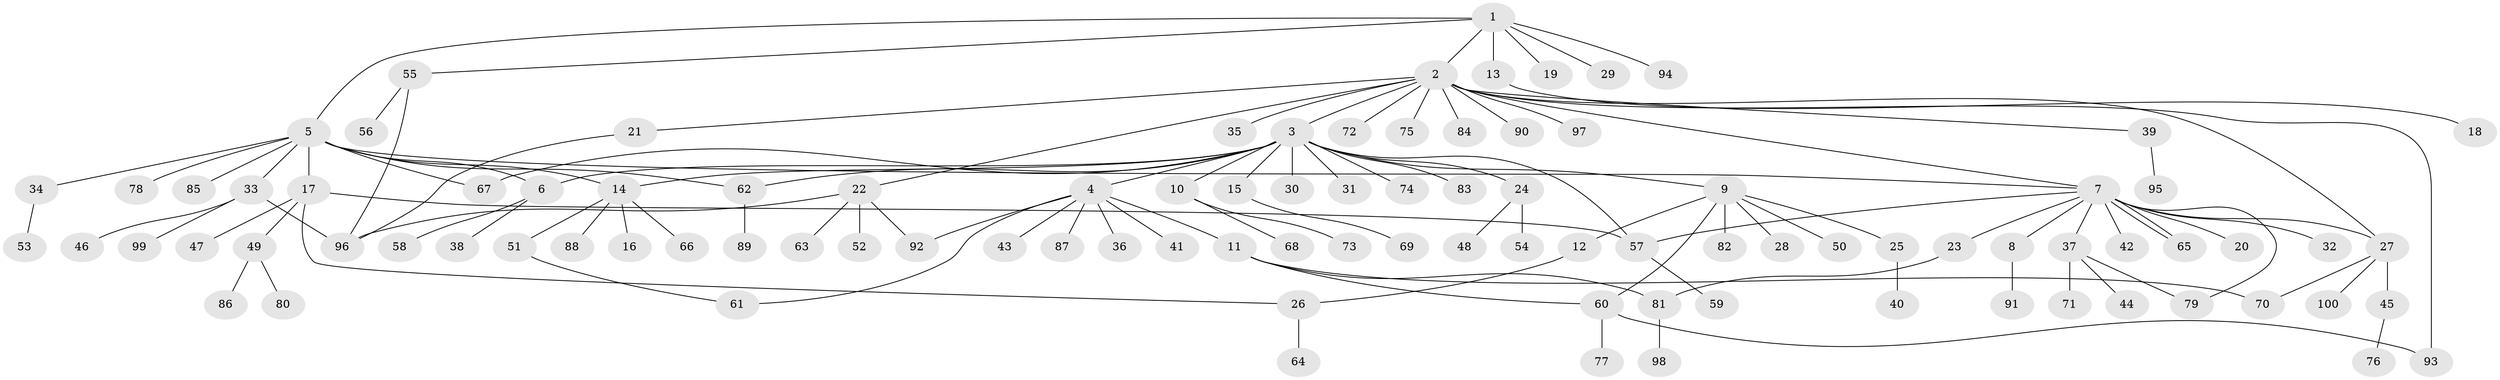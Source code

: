 // Generated by graph-tools (version 1.1) at 2025/11/02/27/25 16:11:12]
// undirected, 100 vertices, 119 edges
graph export_dot {
graph [start="1"]
  node [color=gray90,style=filled];
  1;
  2;
  3;
  4;
  5;
  6;
  7;
  8;
  9;
  10;
  11;
  12;
  13;
  14;
  15;
  16;
  17;
  18;
  19;
  20;
  21;
  22;
  23;
  24;
  25;
  26;
  27;
  28;
  29;
  30;
  31;
  32;
  33;
  34;
  35;
  36;
  37;
  38;
  39;
  40;
  41;
  42;
  43;
  44;
  45;
  46;
  47;
  48;
  49;
  50;
  51;
  52;
  53;
  54;
  55;
  56;
  57;
  58;
  59;
  60;
  61;
  62;
  63;
  64;
  65;
  66;
  67;
  68;
  69;
  70;
  71;
  72;
  73;
  74;
  75;
  76;
  77;
  78;
  79;
  80;
  81;
  82;
  83;
  84;
  85;
  86;
  87;
  88;
  89;
  90;
  91;
  92;
  93;
  94;
  95;
  96;
  97;
  98;
  99;
  100;
  1 -- 2;
  1 -- 5;
  1 -- 13;
  1 -- 19;
  1 -- 29;
  1 -- 55;
  1 -- 94;
  2 -- 3;
  2 -- 7;
  2 -- 21;
  2 -- 22;
  2 -- 27;
  2 -- 35;
  2 -- 39;
  2 -- 72;
  2 -- 75;
  2 -- 84;
  2 -- 90;
  2 -- 93;
  2 -- 97;
  3 -- 4;
  3 -- 6;
  3 -- 9;
  3 -- 10;
  3 -- 14;
  3 -- 15;
  3 -- 24;
  3 -- 30;
  3 -- 31;
  3 -- 57;
  3 -- 62;
  3 -- 67;
  3 -- 74;
  3 -- 83;
  4 -- 11;
  4 -- 36;
  4 -- 41;
  4 -- 43;
  4 -- 61;
  4 -- 87;
  4 -- 92;
  5 -- 6;
  5 -- 7;
  5 -- 14;
  5 -- 17;
  5 -- 33;
  5 -- 34;
  5 -- 62;
  5 -- 67;
  5 -- 78;
  5 -- 85;
  6 -- 38;
  6 -- 58;
  7 -- 8;
  7 -- 20;
  7 -- 23;
  7 -- 27;
  7 -- 32;
  7 -- 37;
  7 -- 42;
  7 -- 57;
  7 -- 65;
  7 -- 65;
  7 -- 79;
  8 -- 91;
  9 -- 12;
  9 -- 25;
  9 -- 28;
  9 -- 50;
  9 -- 60;
  9 -- 82;
  10 -- 68;
  10 -- 73;
  11 -- 60;
  11 -- 70;
  11 -- 81;
  12 -- 26;
  13 -- 18;
  14 -- 16;
  14 -- 51;
  14 -- 66;
  14 -- 88;
  15 -- 69;
  17 -- 26;
  17 -- 47;
  17 -- 49;
  17 -- 57;
  21 -- 96;
  22 -- 52;
  22 -- 63;
  22 -- 92;
  22 -- 96;
  23 -- 81;
  24 -- 48;
  24 -- 54;
  25 -- 40;
  26 -- 64;
  27 -- 45;
  27 -- 70;
  27 -- 100;
  33 -- 46;
  33 -- 96;
  33 -- 99;
  34 -- 53;
  37 -- 44;
  37 -- 71;
  37 -- 79;
  39 -- 95;
  45 -- 76;
  49 -- 80;
  49 -- 86;
  51 -- 61;
  55 -- 56;
  55 -- 96;
  57 -- 59;
  60 -- 77;
  60 -- 93;
  62 -- 89;
  81 -- 98;
}
